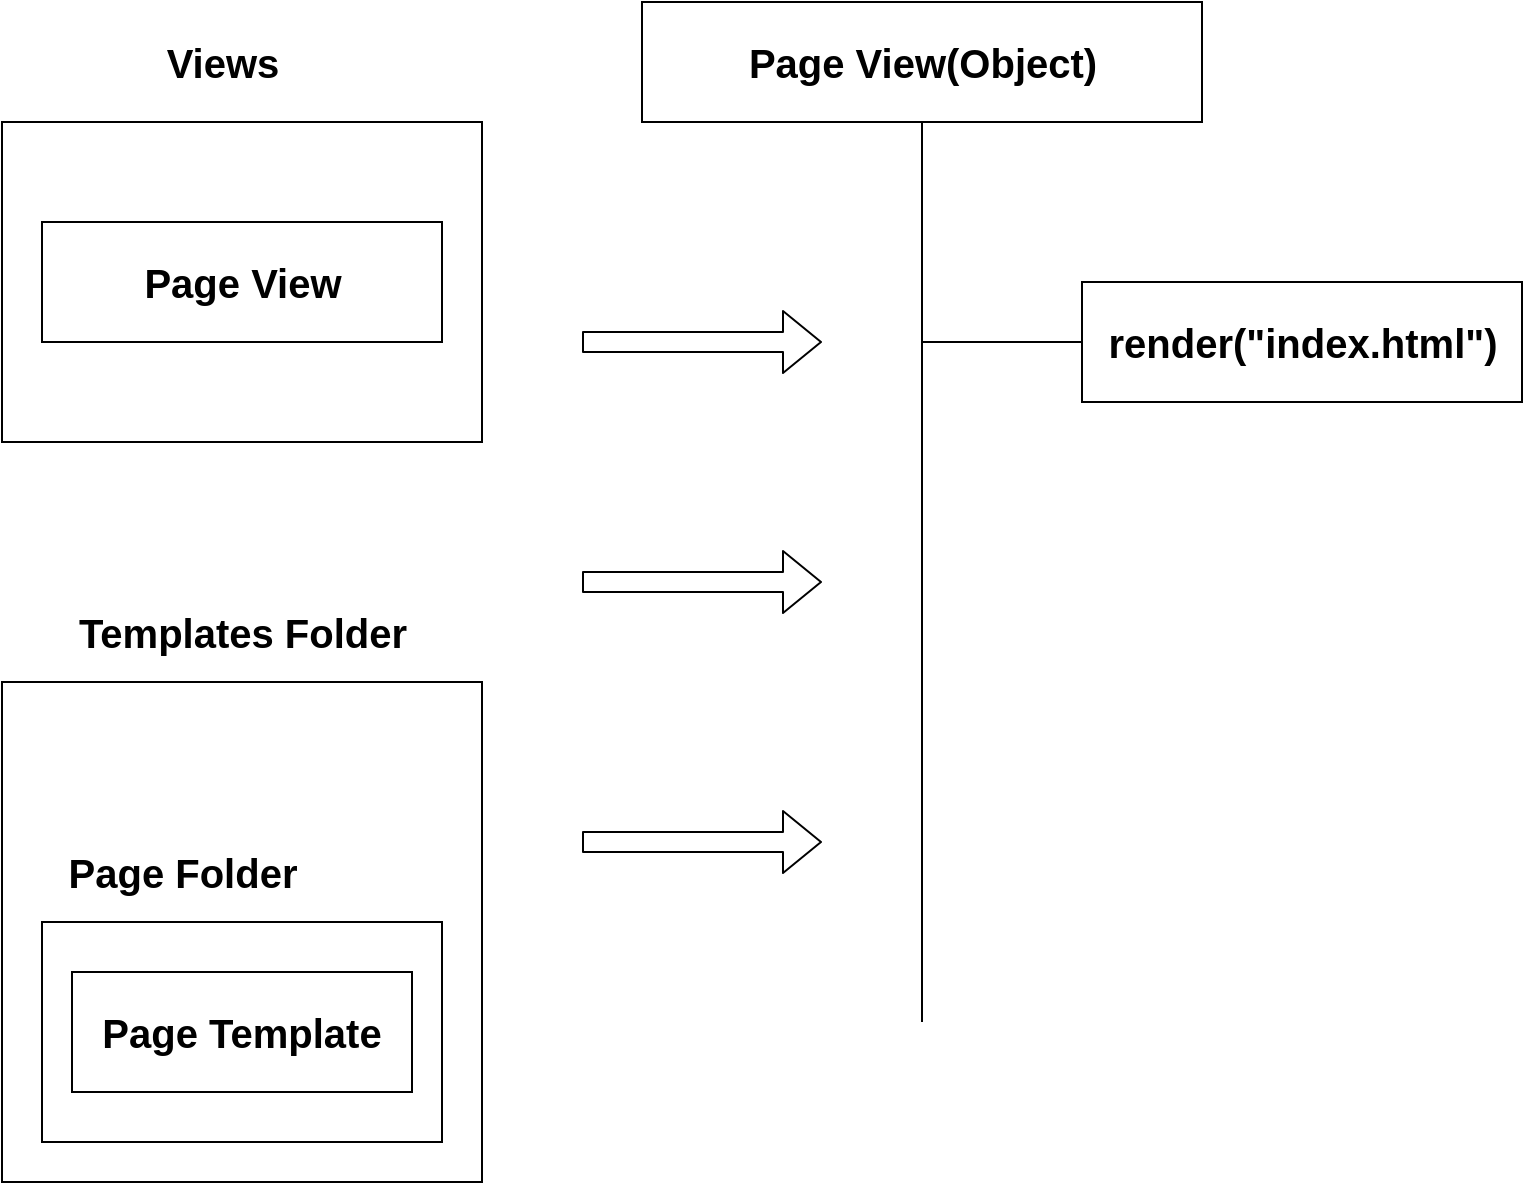 <mxfile version="14.7.3" type="github">
  <diagram id="cT5j3dkFr9B9ZT-f65gV" name="Page-1">
    <mxGraphModel dx="1186" dy="719" grid="1" gridSize="10" guides="1" tooltips="1" connect="1" arrows="1" fold="1" page="1" pageScale="1" pageWidth="827" pageHeight="1169" math="0" shadow="0">
      <root>
        <mxCell id="0" />
        <mxCell id="1" parent="0" />
        <mxCell id="FcJdD7KqgJgj5bs2ALaG-2" value="Views" style="text;html=1;resizable=0;autosize=1;align=center;verticalAlign=middle;points=[];fillColor=none;strokeColor=none;rounded=0;fontSize=20;fontStyle=1" vertex="1" parent="1">
          <mxGeometry x="115" y="75" width="70" height="30" as="geometry" />
        </mxCell>
        <mxCell id="FcJdD7KqgJgj5bs2ALaG-5" value="" style="rounded=0;whiteSpace=wrap;html=1;" vertex="1" parent="1">
          <mxGeometry x="40" y="120" width="240" height="160" as="geometry" />
        </mxCell>
        <mxCell id="FcJdD7KqgJgj5bs2ALaG-6" value="" style="rounded=0;whiteSpace=wrap;html=1;fontSize=22;" vertex="1" parent="1">
          <mxGeometry x="60" y="170" width="200" height="60" as="geometry" />
        </mxCell>
        <mxCell id="FcJdD7KqgJgj5bs2ALaG-7" value="Page View" style="text;html=1;resizable=0;autosize=1;align=center;verticalAlign=middle;points=[];fillColor=none;strokeColor=none;rounded=0;fontSize=20;fontStyle=1" vertex="1" parent="1">
          <mxGeometry x="105" y="185" width="110" height="30" as="geometry" />
        </mxCell>
        <mxCell id="FcJdD7KqgJgj5bs2ALaG-8" value="" style="rounded=0;whiteSpace=wrap;html=1;" vertex="1" parent="1">
          <mxGeometry x="40" y="400" width="240" height="250" as="geometry" />
        </mxCell>
        <mxCell id="FcJdD7KqgJgj5bs2ALaG-9" value="Templates Folder" style="text;html=1;resizable=0;autosize=1;align=center;verticalAlign=middle;points=[];fillColor=none;strokeColor=none;rounded=0;fontSize=20;fontStyle=1" vertex="1" parent="1">
          <mxGeometry x="70" y="360" width="180" height="30" as="geometry" />
        </mxCell>
        <mxCell id="FcJdD7KqgJgj5bs2ALaG-10" value="" style="rounded=0;whiteSpace=wrap;html=1;fontSize=22;" vertex="1" parent="1">
          <mxGeometry x="60" y="520" width="200" height="110" as="geometry" />
        </mxCell>
        <mxCell id="FcJdD7KqgJgj5bs2ALaG-13" value="Page Folder" style="text;html=1;resizable=0;autosize=1;align=center;verticalAlign=middle;points=[];fillColor=none;strokeColor=none;rounded=0;fontSize=20;fontStyle=1" vertex="1" parent="1">
          <mxGeometry x="65" y="480" width="130" height="30" as="geometry" />
        </mxCell>
        <mxCell id="FcJdD7KqgJgj5bs2ALaG-14" value="&lt;font face=&quot;helvetica&quot; style=&quot;font-size: 20px;&quot;&gt;&lt;b style=&quot;font-size: 20px;&quot;&gt;Page Template&lt;/b&gt;&lt;/font&gt;" style="rounded=0;whiteSpace=wrap;html=1;fontSize=20;" vertex="1" parent="1">
          <mxGeometry x="75" y="545" width="170" height="60" as="geometry" />
        </mxCell>
        <mxCell id="FcJdD7KqgJgj5bs2ALaG-15" value="" style="rounded=0;whiteSpace=wrap;html=1;fontSize=22;" vertex="1" parent="1">
          <mxGeometry x="360" y="60" width="280" height="60" as="geometry" />
        </mxCell>
        <mxCell id="FcJdD7KqgJgj5bs2ALaG-16" value="Page View(Object)" style="text;html=1;resizable=0;autosize=1;align=center;verticalAlign=middle;points=[];fillColor=none;strokeColor=none;rounded=0;fontSize=20;fontStyle=1" vertex="1" parent="1">
          <mxGeometry x="405" y="75" width="190" height="30" as="geometry" />
        </mxCell>
        <mxCell id="FcJdD7KqgJgj5bs2ALaG-18" value="" style="rounded=0;whiteSpace=wrap;html=1;fontSize=22;" vertex="1" parent="1">
          <mxGeometry x="580" y="200" width="220" height="60" as="geometry" />
        </mxCell>
        <mxCell id="FcJdD7KqgJgj5bs2ALaG-19" value="render(&quot;index.html&quot;)" style="text;html=1;resizable=0;autosize=1;align=center;verticalAlign=middle;points=[];fillColor=none;strokeColor=none;rounded=0;fontSize=20;fontStyle=1" vertex="1" parent="1">
          <mxGeometry x="585" y="215" width="210" height="30" as="geometry" />
        </mxCell>
        <mxCell id="FcJdD7KqgJgj5bs2ALaG-20" value="" style="endArrow=none;html=1;fontSize=20;entryX=0.5;entryY=1;entryDx=0;entryDy=0;" edge="1" parent="1" target="FcJdD7KqgJgj5bs2ALaG-15">
          <mxGeometry width="50" height="50" relative="1" as="geometry">
            <mxPoint x="500" y="570" as="sourcePoint" />
            <mxPoint x="440" y="340" as="targetPoint" />
            <Array as="points" />
          </mxGeometry>
        </mxCell>
        <mxCell id="FcJdD7KqgJgj5bs2ALaG-21" value="" style="endArrow=none;html=1;fontSize=20;entryX=0;entryY=0.5;entryDx=0;entryDy=0;" edge="1" parent="1" target="FcJdD7KqgJgj5bs2ALaG-18">
          <mxGeometry width="50" height="50" relative="1" as="geometry">
            <mxPoint x="500" y="230" as="sourcePoint" />
            <mxPoint x="400" y="260" as="targetPoint" />
          </mxGeometry>
        </mxCell>
        <mxCell id="FcJdD7KqgJgj5bs2ALaG-23" value="" style="shape=flexArrow;endArrow=classic;html=1;fontSize=20;" edge="1" parent="1">
          <mxGeometry width="50" height="50" relative="1" as="geometry">
            <mxPoint x="330" y="230" as="sourcePoint" />
            <mxPoint x="450" y="230" as="targetPoint" />
          </mxGeometry>
        </mxCell>
        <mxCell id="FcJdD7KqgJgj5bs2ALaG-24" value="" style="shape=flexArrow;endArrow=classic;html=1;fontSize=20;" edge="1" parent="1">
          <mxGeometry width="50" height="50" relative="1" as="geometry">
            <mxPoint x="330" y="350" as="sourcePoint" />
            <mxPoint x="450" y="350" as="targetPoint" />
          </mxGeometry>
        </mxCell>
        <mxCell id="FcJdD7KqgJgj5bs2ALaG-25" value="" style="shape=flexArrow;endArrow=classic;html=1;fontSize=20;" edge="1" parent="1">
          <mxGeometry width="50" height="50" relative="1" as="geometry">
            <mxPoint x="330" y="480" as="sourcePoint" />
            <mxPoint x="450" y="480" as="targetPoint" />
          </mxGeometry>
        </mxCell>
      </root>
    </mxGraphModel>
  </diagram>
</mxfile>
